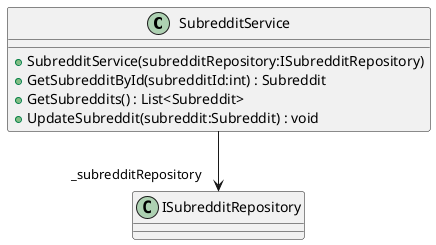 @startuml
class SubredditService {
    + SubredditService(subredditRepository:ISubredditRepository)
    + GetSubredditById(subredditId:int) : Subreddit
    + GetSubreddits() : List<Subreddit>
    + UpdateSubreddit(subreddit:Subreddit) : void
}
SubredditService --> "_subredditRepository" ISubredditRepository
@enduml
